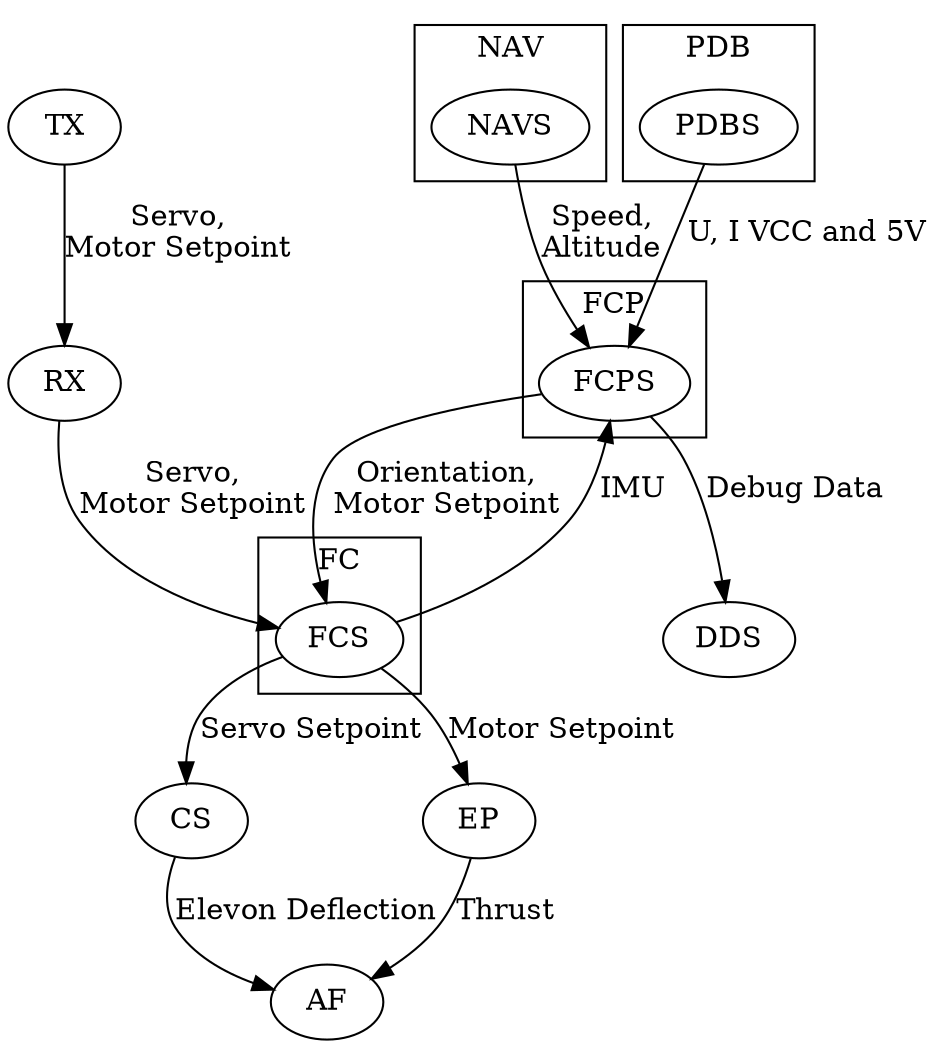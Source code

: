 digraph {
   subgraph clusterFCP {
      label="FCP"
      FCPS
   }

   subgraph clusterFC {
      label="FC"
      FCS;
   }

   subgraph clusterNAV {
      label="NAV"
      NAVS;    
   }

   subgraph clusterPDB {
      label="PDB"
      PDBS
   }

   AF;
   CS;
   EP;
   RX;
   TX;

   FCS -> FCPS [
      label = "IMU"
   ]

   FCPS -> FCS [
      label = "Orientation,\nMotor Setpoint"
   ]

   NAVS -> FCPS [
      label = "Speed,\nAltitude"
   ]

   PDBS -> FCPS [
      label = "U, I VCC and 5V"
   ]

   TX -> RX [
      label = "Servo,\nMotor Setpoint"
   ];

   RX -> FCS [
      label = "Servo,\nMotor Setpoint"
   ];

   FCS -> CS [
      label = "Servo Setpoint"
   ]

   FCS -> EP [
      label = "Motor Setpoint"
   ]

   CS -> AF [
      label = "Elevon Deflection"
   ]

   EP -> AF [
      label = "Thrust"
   ]

   FCPS -> DDS [
      label = "Debug Data"
   ]

}